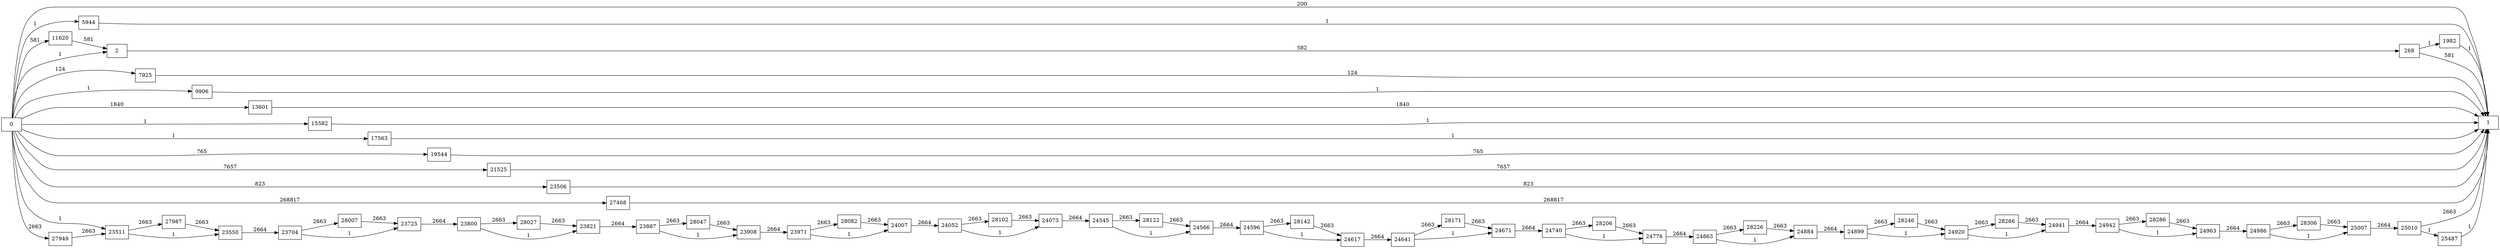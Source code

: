 digraph {
	graph [rankdir=LR]
	node [shape=rectangle]
	2 -> 268 [label=582]
	268 -> 1 [label=581]
	268 -> 1982 [label=1]
	1982 -> 1 [label=1]
	5944 -> 1 [label=1]
	7925 -> 1 [label=124]
	9906 -> 1 [label=1]
	11620 -> 2 [label=581]
	13601 -> 1 [label=1840]
	15582 -> 1 [label=1]
	17563 -> 1 [label=1]
	19544 -> 1 [label=765]
	21525 -> 1 [label=7657]
	23506 -> 1 [label=823]
	23511 -> 23550 [label=1]
	23511 -> 27987 [label=2663]
	23550 -> 23704 [label=2664]
	23704 -> 23725 [label=1]
	23704 -> 28007 [label=2663]
	23725 -> 23800 [label=2664]
	23800 -> 23821 [label=1]
	23800 -> 28027 [label=2663]
	23821 -> 23887 [label=2664]
	23887 -> 23908 [label=1]
	23887 -> 28047 [label=2663]
	23908 -> 23971 [label=2664]
	23971 -> 24007 [label=1]
	23971 -> 28082 [label=2663]
	24007 -> 24052 [label=2664]
	24052 -> 24073 [label=1]
	24052 -> 28102 [label=2663]
	24073 -> 24545 [label=2664]
	24545 -> 24566 [label=1]
	24545 -> 28122 [label=2663]
	24566 -> 24596 [label=2664]
	24596 -> 24617 [label=1]
	24596 -> 28142 [label=2663]
	24617 -> 24641 [label=2664]
	24641 -> 24671 [label=1]
	24641 -> 28171 [label=2663]
	24671 -> 24740 [label=2664]
	24740 -> 24776 [label=1]
	24740 -> 28206 [label=2663]
	24776 -> 24863 [label=2664]
	24863 -> 24884 [label=1]
	24863 -> 28226 [label=2663]
	24884 -> 24899 [label=2664]
	24899 -> 24920 [label=1]
	24899 -> 28246 [label=2663]
	24920 -> 24941 [label=1]
	24920 -> 28266 [label=2663]
	24941 -> 24942 [label=2664]
	24942 -> 24963 [label=1]
	24942 -> 28286 [label=2663]
	24963 -> 24986 [label=2664]
	24986 -> 25007 [label=1]
	24986 -> 28306 [label=2663]
	25007 -> 25010 [label=2664]
	25010 -> 1 [label=2663]
	25010 -> 25487 [label=1]
	25487 -> 1 [label=1]
	27468 -> 1 [label=268817]
	27949 -> 23511 [label=2663]
	27987 -> 23550 [label=2663]
	28007 -> 23725 [label=2663]
	28027 -> 23821 [label=2663]
	28047 -> 23908 [label=2663]
	28082 -> 24007 [label=2663]
	28102 -> 24073 [label=2663]
	28122 -> 24566 [label=2663]
	28142 -> 24617 [label=2663]
	28171 -> 24671 [label=2663]
	28206 -> 24776 [label=2663]
	28226 -> 24884 [label=2663]
	28246 -> 24920 [label=2663]
	28266 -> 24941 [label=2663]
	28286 -> 24963 [label=2663]
	28306 -> 25007 [label=2663]
	0 -> 2 [label=1]
	0 -> 1 [label=200]
	0 -> 5944 [label=1]
	0 -> 7925 [label=124]
	0 -> 9906 [label=1]
	0 -> 11620 [label=581]
	0 -> 13601 [label=1840]
	0 -> 15582 [label=1]
	0 -> 17563 [label=1]
	0 -> 19544 [label=765]
	0 -> 21525 [label=7657]
	0 -> 23506 [label=823]
	0 -> 23511 [label=1]
	0 -> 27468 [label=268817]
	0 -> 27949 [label=2663]
}
